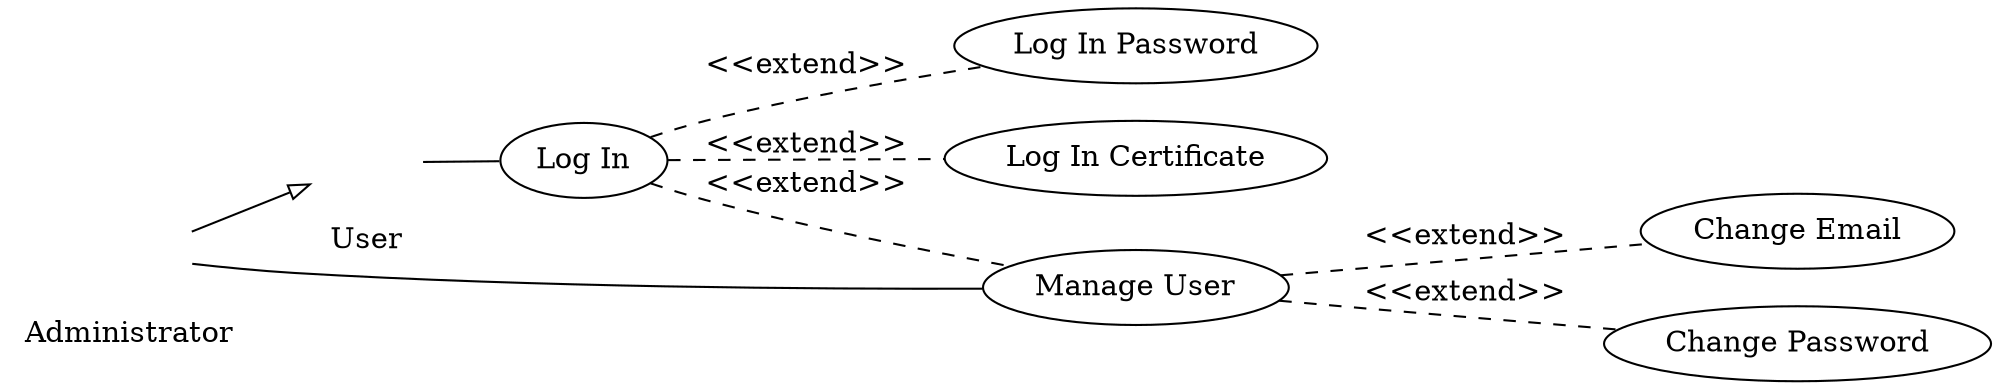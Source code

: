 digraph G {
    rankdir=LR;
    labelloc="b";
    peripheries=0;

    /* Actor Nodes */

    node [shape=plaintext, style=invis];

    subgraph clusterUser {label="User"; user};
    user [shapefile="stick.png"];

    subgraph clusterAdmin {label="Administrator"; admin};
    admin [shapefile="stick.png"];


    /* Use Case Nodes */

    node [shape=ellipse, style=solid];

    log_in [label="Log In"];

    log_in_pwd [label="Log In Password"];
    log_in_cert [label="Log In Certificate"];

    manage_user [label="Manage User"];
    change_email [label="Change Email"];
    change_pwd [label="Change Password"];


    /* Edges */

    edge  [arrowhead="oarrow"];

    admin->user;

    edge [arrowhead=none];

    user->log_in;
    admin->manage_user;

    edge [arrowtail="vee", label="<<extend>>", style=dashed];

    log_in->manage_user;
    log_in->log_in_pwd;
    log_in->log_in_cert;

    manage_user->change_email;
    manage_user->change_pwd;
}